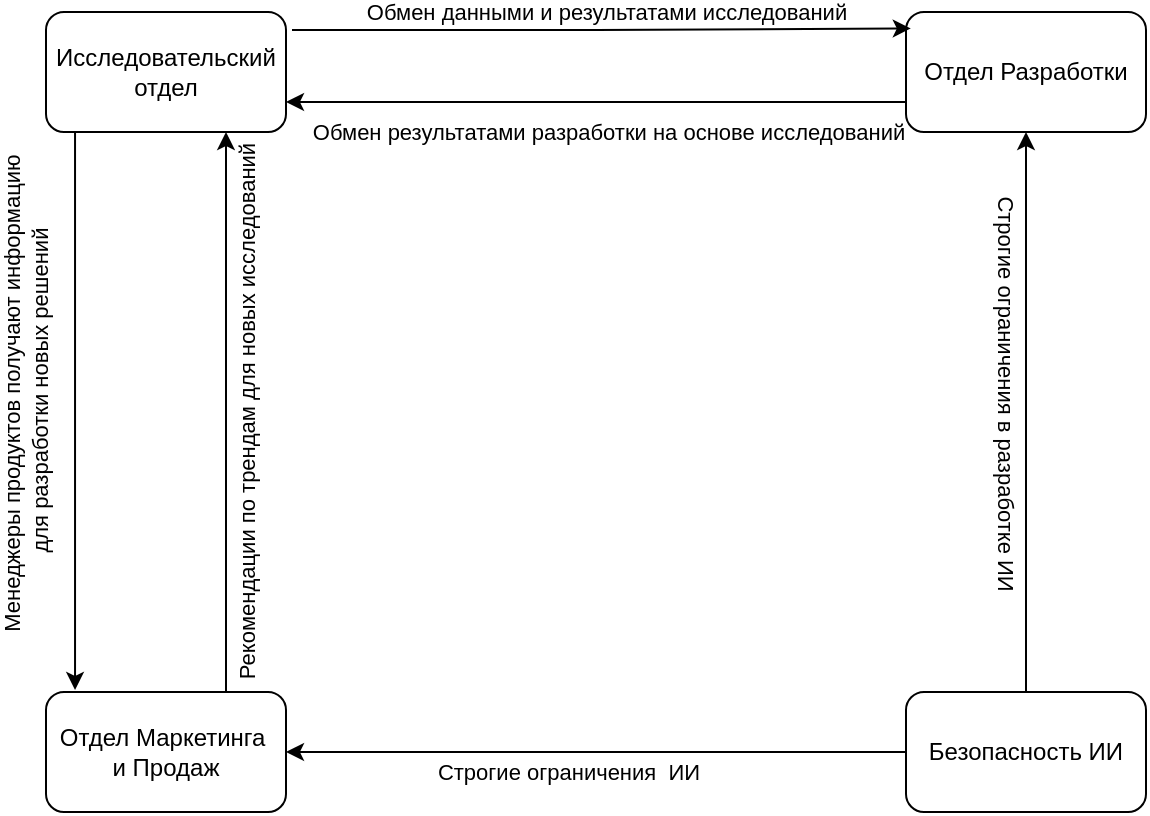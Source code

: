<mxfile version="24.7.8">
  <diagram name="Page-1" id="PhvG3wwrDoR6IoeAHj29">
    <mxGraphModel dx="954" dy="703" grid="1" gridSize="10" guides="1" tooltips="1" connect="1" arrows="1" fold="1" page="1" pageScale="1" pageWidth="827" pageHeight="1169" math="0" shadow="0">
      <root>
        <mxCell id="0" />
        <mxCell id="1" parent="0" />
        <mxCell id="L3hoZ9VHo-D6t9-IpZCm-20" style="edgeStyle=orthogonalEdgeStyle;rounded=0;orthogonalLoop=1;jettySize=auto;html=1;" edge="1" parent="1" source="L3hoZ9VHo-D6t9-IpZCm-3" target="L3hoZ9VHo-D6t9-IpZCm-4">
          <mxGeometry relative="1" as="geometry" />
        </mxCell>
        <mxCell id="L3hoZ9VHo-D6t9-IpZCm-22" value="Строгие ограничения&amp;nbsp; ИИ" style="edgeLabel;html=1;align=center;verticalAlign=middle;resizable=0;points=[];" vertex="1" connectable="0" parent="L3hoZ9VHo-D6t9-IpZCm-20">
          <mxGeometry x="0.171" y="2" relative="1" as="geometry">
            <mxPoint x="12" y="8" as="offset" />
          </mxGeometry>
        </mxCell>
        <mxCell id="L3hoZ9VHo-D6t9-IpZCm-21" style="edgeStyle=orthogonalEdgeStyle;rounded=0;orthogonalLoop=1;jettySize=auto;html=1;entryX=0.5;entryY=1;entryDx=0;entryDy=0;" edge="1" parent="1" source="L3hoZ9VHo-D6t9-IpZCm-3" target="L3hoZ9VHo-D6t9-IpZCm-2">
          <mxGeometry relative="1" as="geometry" />
        </mxCell>
        <mxCell id="L3hoZ9VHo-D6t9-IpZCm-23" value="Строгие ограничения в разработке ИИ" style="edgeLabel;html=1;align=center;verticalAlign=middle;resizable=0;points=[];rotation=90;" vertex="1" connectable="0" parent="L3hoZ9VHo-D6t9-IpZCm-21">
          <mxGeometry x="0.15" y="4" relative="1" as="geometry">
            <mxPoint x="-6" y="11" as="offset" />
          </mxGeometry>
        </mxCell>
        <mxCell id="L3hoZ9VHo-D6t9-IpZCm-3" value="Безопасность ИИ" style="rounded=1;whiteSpace=wrap;html=1;" vertex="1" parent="1">
          <mxGeometry x="550" y="470" width="120" height="60" as="geometry" />
        </mxCell>
        <mxCell id="L3hoZ9VHo-D6t9-IpZCm-18" style="edgeStyle=orthogonalEdgeStyle;rounded=0;orthogonalLoop=1;jettySize=auto;html=1;entryX=0.75;entryY=1;entryDx=0;entryDy=0;exitX=0.75;exitY=0;exitDx=0;exitDy=0;" edge="1" parent="1" source="L3hoZ9VHo-D6t9-IpZCm-4" target="L3hoZ9VHo-D6t9-IpZCm-1">
          <mxGeometry relative="1" as="geometry" />
        </mxCell>
        <mxCell id="L3hoZ9VHo-D6t9-IpZCm-19" value="Рекомендации по трендам для новых исследований" style="edgeLabel;html=1;align=center;verticalAlign=middle;resizable=0;points=[];rotation=270;" vertex="1" connectable="0" parent="L3hoZ9VHo-D6t9-IpZCm-18">
          <mxGeometry x="0.121" y="2" relative="1" as="geometry">
            <mxPoint x="12" y="17" as="offset" />
          </mxGeometry>
        </mxCell>
        <mxCell id="L3hoZ9VHo-D6t9-IpZCm-4" value="Отдел Маркетинга&amp;nbsp;&lt;div&gt;и Продаж&lt;/div&gt;" style="rounded=1;whiteSpace=wrap;html=1;" vertex="1" parent="1">
          <mxGeometry x="120" y="470" width="120" height="60" as="geometry" />
        </mxCell>
        <mxCell id="L3hoZ9VHo-D6t9-IpZCm-16" style="edgeStyle=orthogonalEdgeStyle;rounded=0;orthogonalLoop=1;jettySize=auto;html=1;exitX=0.121;exitY=1;exitDx=0;exitDy=0;exitPerimeter=0;entryX=0.121;entryY=-0.017;entryDx=0;entryDy=0;entryPerimeter=0;" edge="1" parent="1" source="L3hoZ9VHo-D6t9-IpZCm-1" target="L3hoZ9VHo-D6t9-IpZCm-4">
          <mxGeometry relative="1" as="geometry" />
        </mxCell>
        <mxCell id="L3hoZ9VHo-D6t9-IpZCm-17" value="Менеджеры продуктов получают информацию&amp;nbsp;&lt;div style=&quot;line-height: 120%; font-size: 11px;&quot;&gt;для разработки новых решений&lt;/div&gt;" style="edgeLabel;html=1;align=center;verticalAlign=middle;resizable=0;points=[];rotation=270;fontSize=11;" vertex="1" connectable="0" parent="L3hoZ9VHo-D6t9-IpZCm-16">
          <mxGeometry x="-0.305" y="-1" relative="1" as="geometry">
            <mxPoint x="-24" y="33" as="offset" />
          </mxGeometry>
        </mxCell>
        <mxCell id="L3hoZ9VHo-D6t9-IpZCm-1" value="Исследовательский отдел" style="rounded=1;whiteSpace=wrap;html=1;container=0;" vertex="1" parent="1">
          <mxGeometry x="120" y="130" width="120" height="60" as="geometry" />
        </mxCell>
        <mxCell id="L3hoZ9VHo-D6t9-IpZCm-8" style="edgeStyle=orthogonalEdgeStyle;rounded=0;orthogonalLoop=1;jettySize=auto;html=1;entryX=1;entryY=0.75;entryDx=0;entryDy=0;exitX=0;exitY=0.75;exitDx=0;exitDy=0;" edge="1" parent="1" source="L3hoZ9VHo-D6t9-IpZCm-2" target="L3hoZ9VHo-D6t9-IpZCm-1">
          <mxGeometry relative="1" as="geometry" />
        </mxCell>
        <mxCell id="L3hoZ9VHo-D6t9-IpZCm-10" value="Обмен результатами разработки на основе исследований" style="edgeLabel;html=1;align=center;verticalAlign=middle;resizable=0;points=[];container=0;" vertex="1" connectable="0" parent="L3hoZ9VHo-D6t9-IpZCm-8">
          <mxGeometry x="0.14" relative="1" as="geometry">
            <mxPoint x="27" y="15" as="offset" />
          </mxGeometry>
        </mxCell>
        <mxCell id="L3hoZ9VHo-D6t9-IpZCm-2" value="Отдел Разработки" style="rounded=1;whiteSpace=wrap;html=1;container=0;" vertex="1" parent="1">
          <mxGeometry x="550" y="130" width="120" height="60" as="geometry" />
        </mxCell>
        <mxCell id="L3hoZ9VHo-D6t9-IpZCm-6" style="edgeStyle=orthogonalEdgeStyle;rounded=0;orthogonalLoop=1;jettySize=auto;html=1;exitX=1.025;exitY=0.15;exitDx=0;exitDy=0;exitPerimeter=0;entryX=0.02;entryY=0.137;entryDx=0;entryDy=0;entryPerimeter=0;" edge="1" parent="1" source="L3hoZ9VHo-D6t9-IpZCm-1" target="L3hoZ9VHo-D6t9-IpZCm-2">
          <mxGeometry relative="1" as="geometry">
            <mxPoint x="542" y="140" as="targetPoint" />
          </mxGeometry>
        </mxCell>
        <mxCell id="L3hoZ9VHo-D6t9-IpZCm-11" value="Обмен данными и результатами исследований" style="edgeLabel;html=1;align=center;verticalAlign=middle;resizable=0;points=[];container=0;" vertex="1" connectable="0" parent="L3hoZ9VHo-D6t9-IpZCm-6">
          <mxGeometry x="0.015" y="2" relative="1" as="geometry">
            <mxPoint y="-6" as="offset" />
          </mxGeometry>
        </mxCell>
      </root>
    </mxGraphModel>
  </diagram>
</mxfile>
